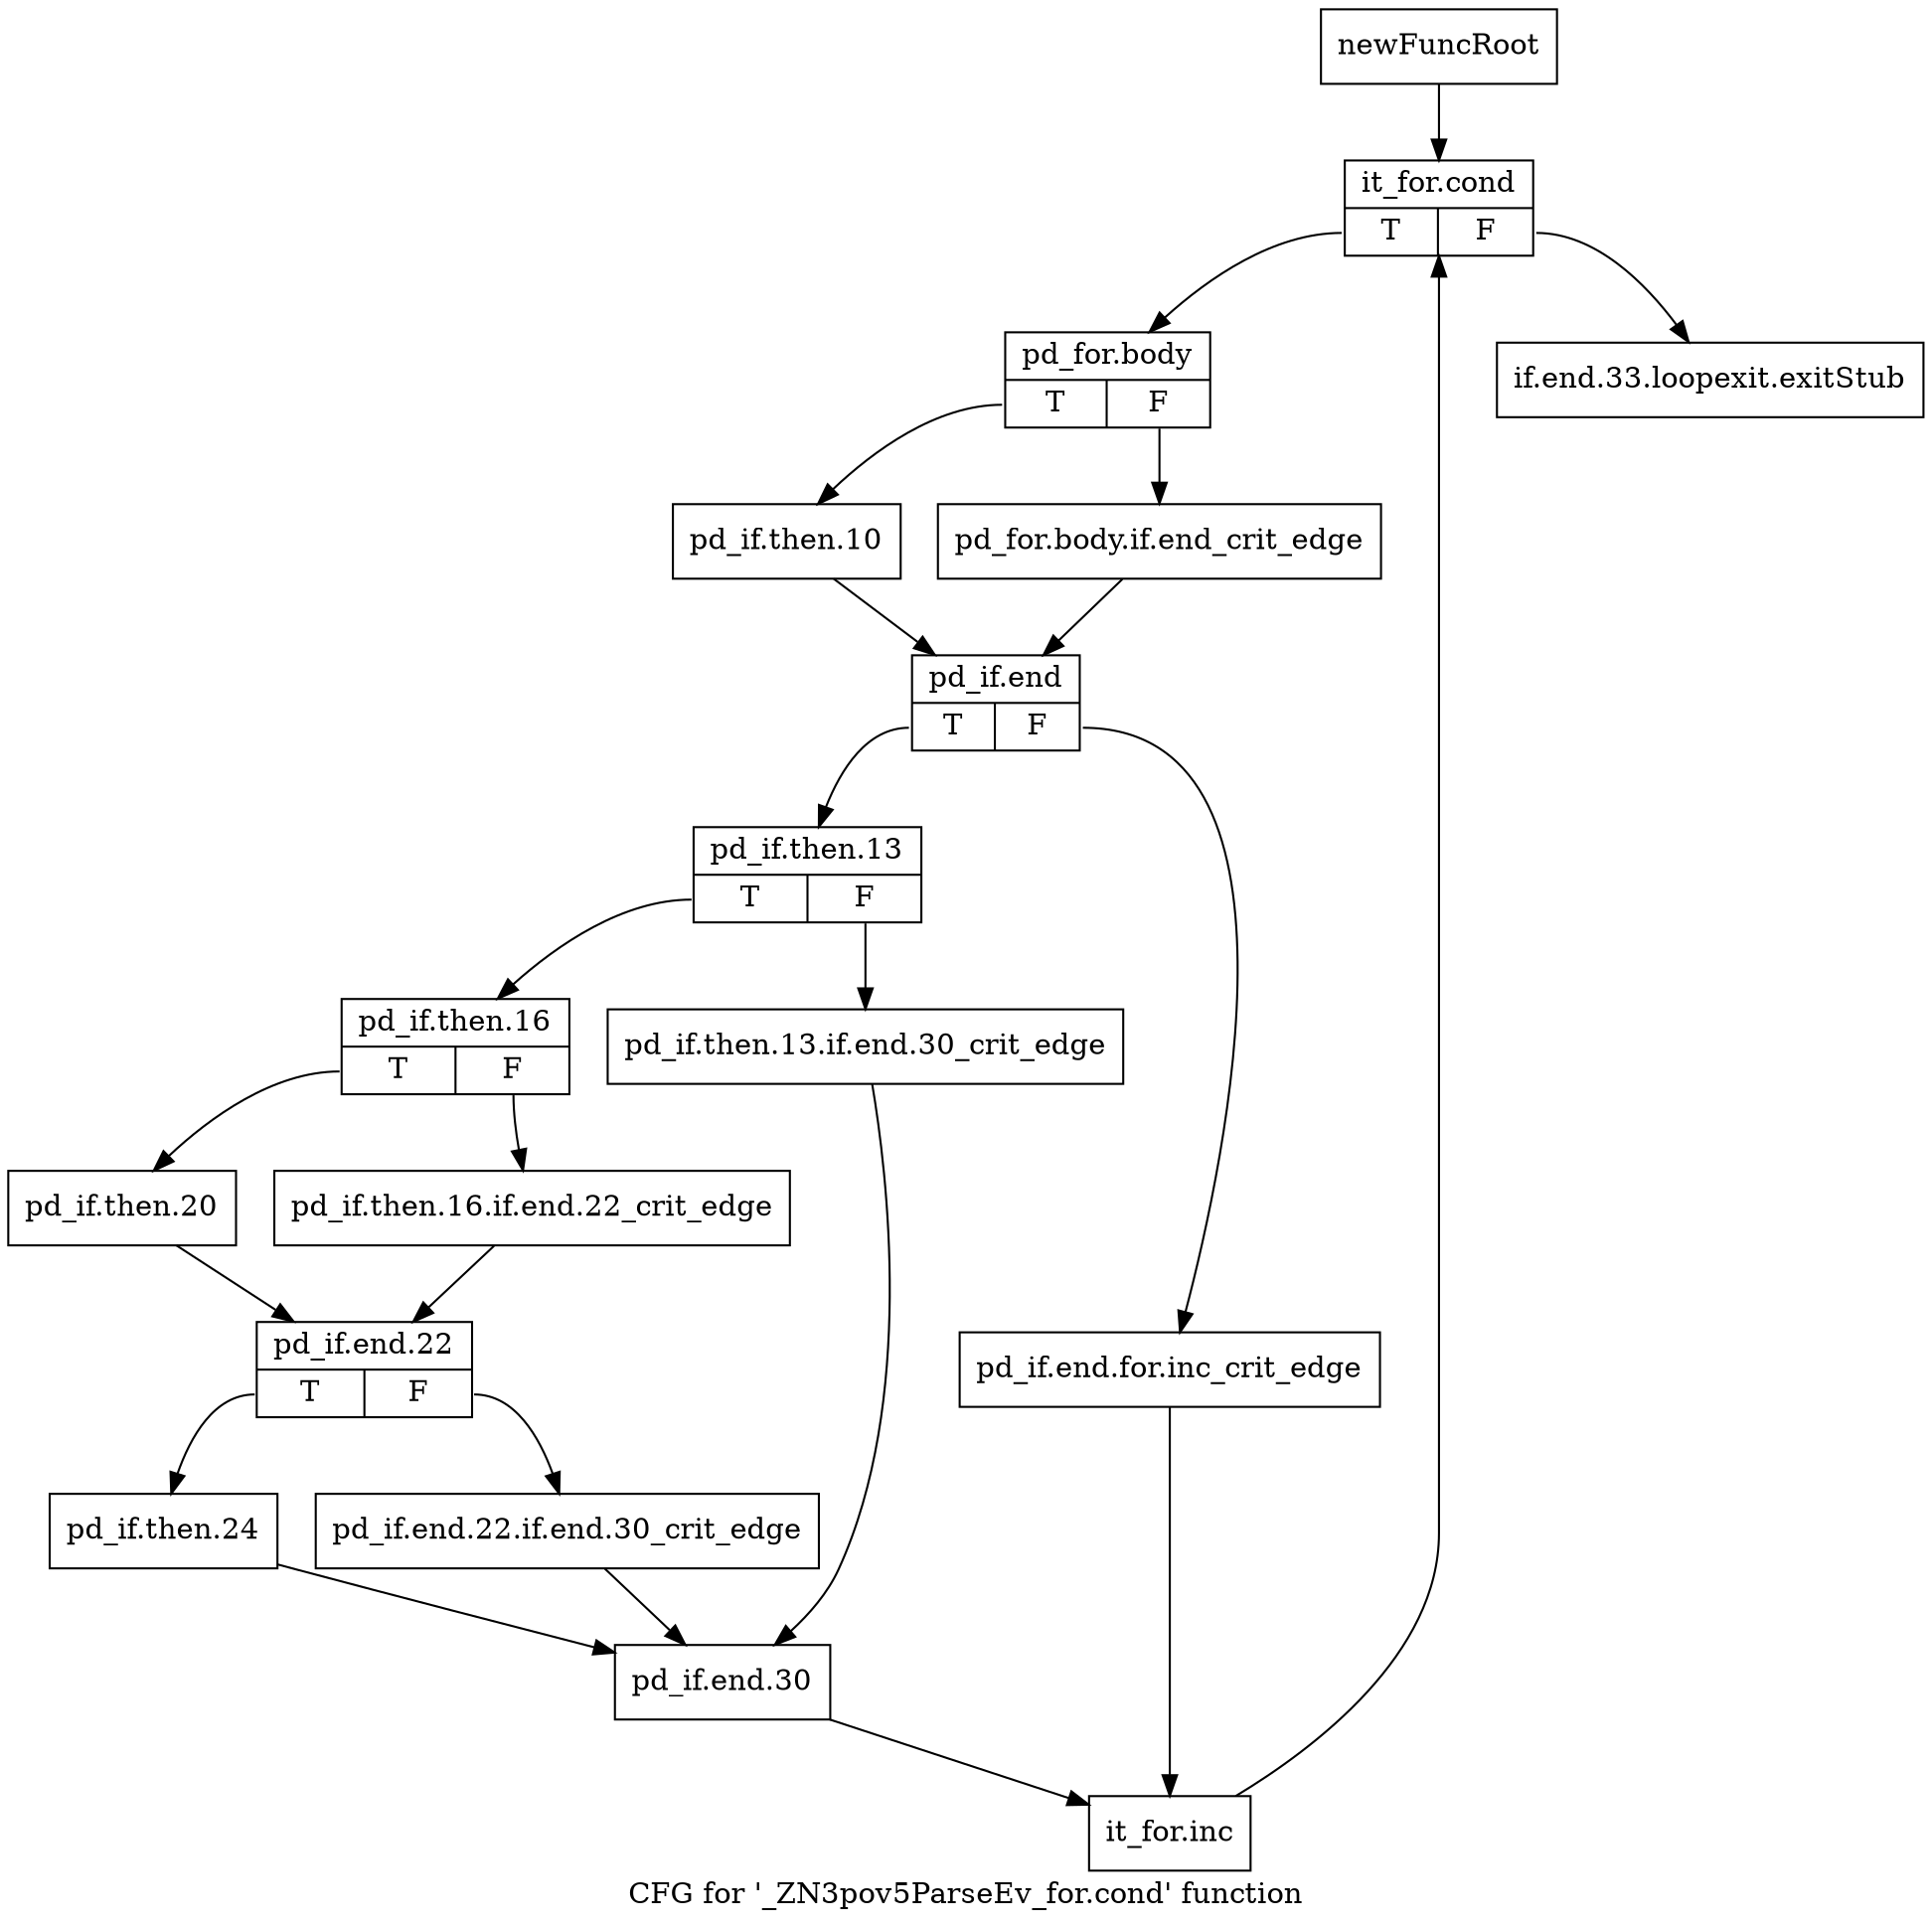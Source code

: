 digraph "CFG for '_ZN3pov5ParseEv_for.cond' function" {
	label="CFG for '_ZN3pov5ParseEv_for.cond' function";

	Node0x26efed0 [shape=record,label="{newFuncRoot}"];
	Node0x26efed0 -> Node0x26eff70;
	Node0x26eff20 [shape=record,label="{if.end.33.loopexit.exitStub}"];
	Node0x26eff70 [shape=record,label="{it_for.cond|{<s0>T|<s1>F}}"];
	Node0x26eff70:s0 -> Node0x26effc0;
	Node0x26eff70:s1 -> Node0x26eff20;
	Node0x26effc0 [shape=record,label="{pd_for.body|{<s0>T|<s1>F}}"];
	Node0x26effc0:s0 -> Node0x26f0060;
	Node0x26effc0:s1 -> Node0x26f0010;
	Node0x26f0010 [shape=record,label="{pd_for.body.if.end_crit_edge}"];
	Node0x26f0010 -> Node0x26f00b0;
	Node0x26f0060 [shape=record,label="{pd_if.then.10}"];
	Node0x26f0060 -> Node0x26f00b0;
	Node0x26f00b0 [shape=record,label="{pd_if.end|{<s0>T|<s1>F}}"];
	Node0x26f00b0:s0 -> Node0x26f0150;
	Node0x26f00b0:s1 -> Node0x26f0100;
	Node0x26f0100 [shape=record,label="{pd_if.end.for.inc_crit_edge}"];
	Node0x26f0100 -> Node0x26f0420;
	Node0x26f0150 [shape=record,label="{pd_if.then.13|{<s0>T|<s1>F}}"];
	Node0x26f0150:s0 -> Node0x26f01f0;
	Node0x26f0150:s1 -> Node0x26f01a0;
	Node0x26f01a0 [shape=record,label="{pd_if.then.13.if.end.30_crit_edge}"];
	Node0x26f01a0 -> Node0x26f03d0;
	Node0x26f01f0 [shape=record,label="{pd_if.then.16|{<s0>T|<s1>F}}"];
	Node0x26f01f0:s0 -> Node0x26f0290;
	Node0x26f01f0:s1 -> Node0x26f0240;
	Node0x26f0240 [shape=record,label="{pd_if.then.16.if.end.22_crit_edge}"];
	Node0x26f0240 -> Node0x26f02e0;
	Node0x26f0290 [shape=record,label="{pd_if.then.20}"];
	Node0x26f0290 -> Node0x26f02e0;
	Node0x26f02e0 [shape=record,label="{pd_if.end.22|{<s0>T|<s1>F}}"];
	Node0x26f02e0:s0 -> Node0x26f0380;
	Node0x26f02e0:s1 -> Node0x26f0330;
	Node0x26f0330 [shape=record,label="{pd_if.end.22.if.end.30_crit_edge}"];
	Node0x26f0330 -> Node0x26f03d0;
	Node0x26f0380 [shape=record,label="{pd_if.then.24}"];
	Node0x26f0380 -> Node0x26f03d0;
	Node0x26f03d0 [shape=record,label="{pd_if.end.30}"];
	Node0x26f03d0 -> Node0x26f0420;
	Node0x26f0420 [shape=record,label="{it_for.inc}"];
	Node0x26f0420 -> Node0x26eff70;
}
